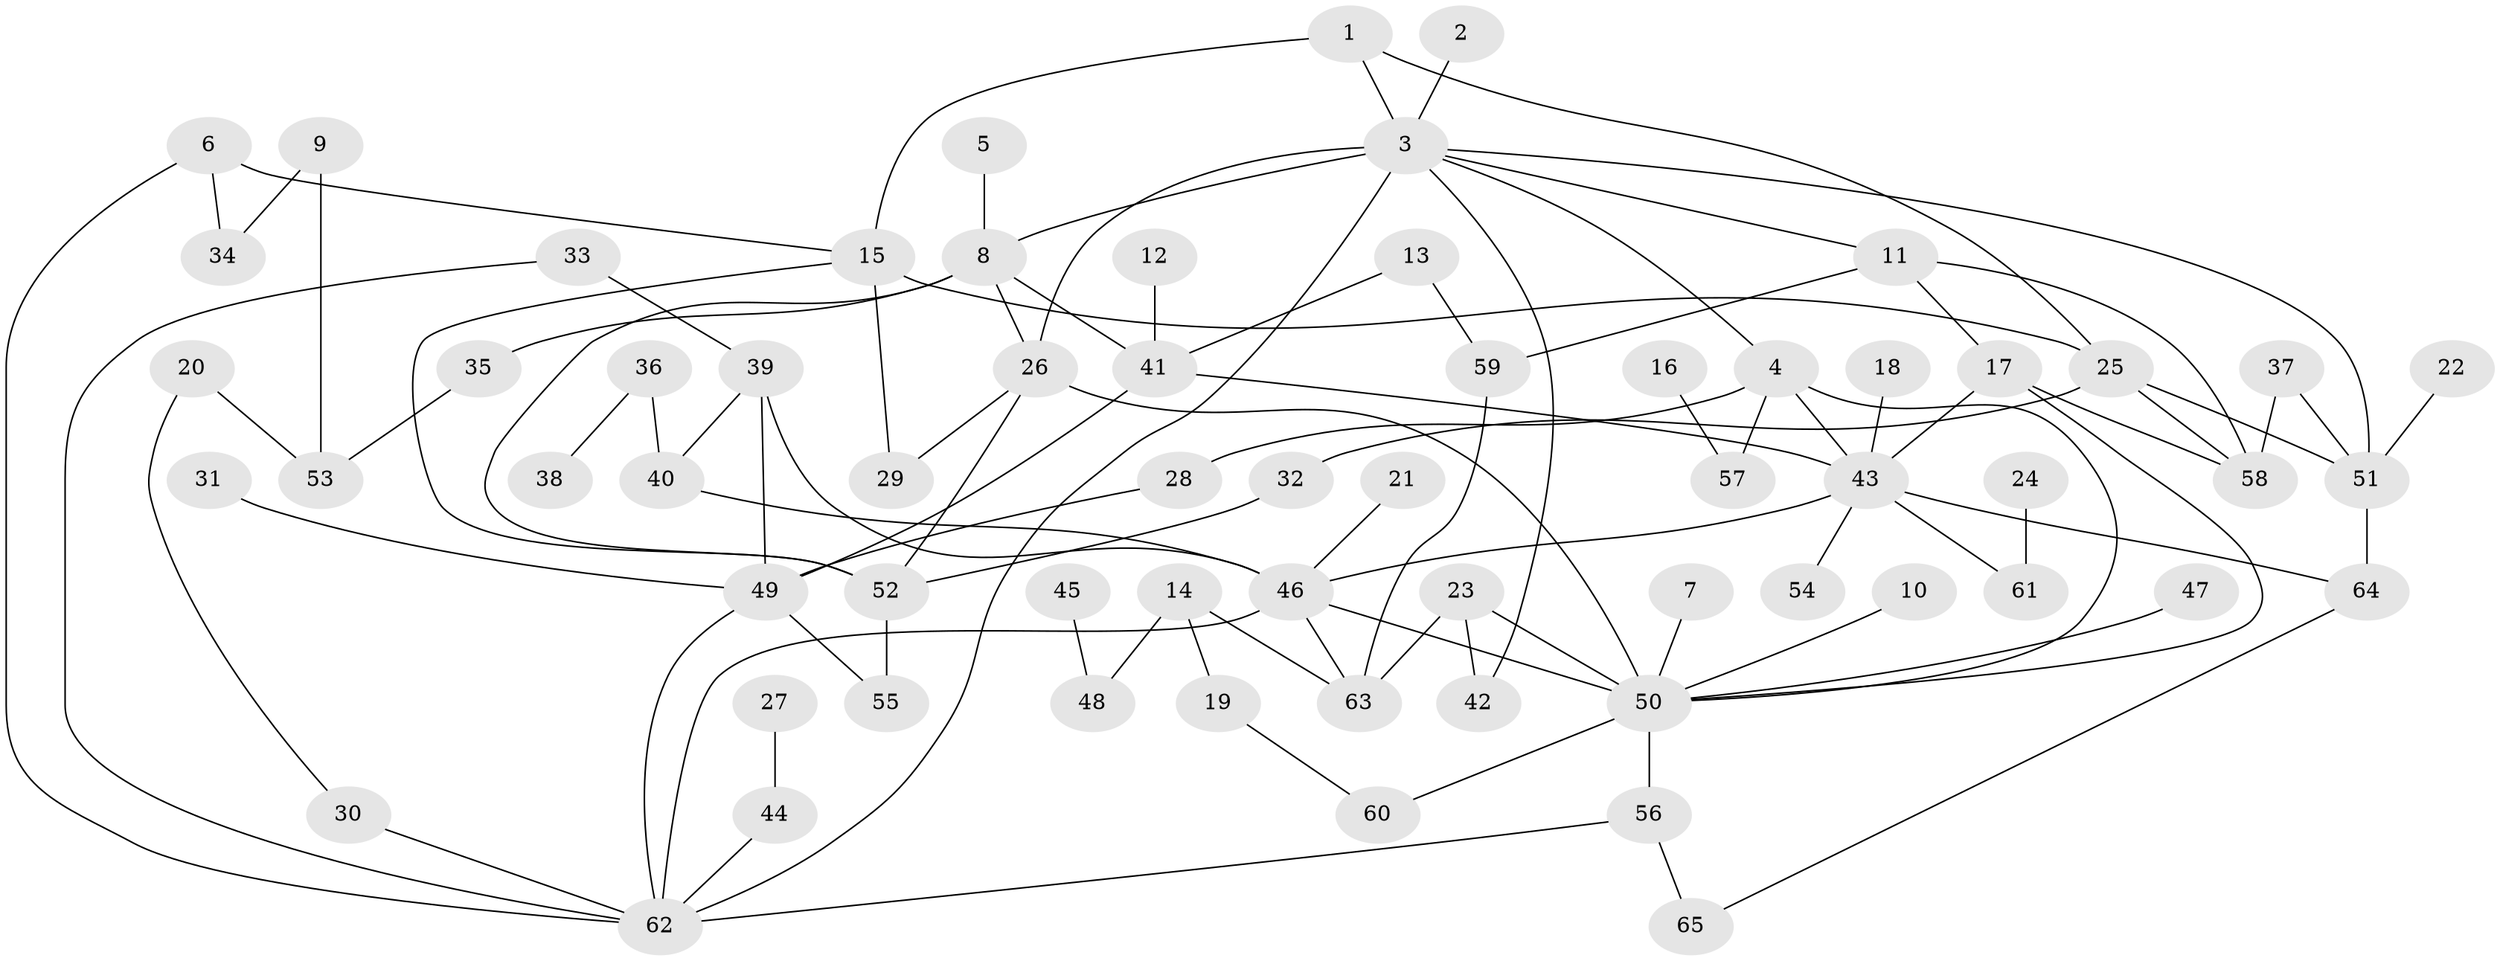 // original degree distribution, {4: 0.10852713178294573, 10: 0.007751937984496124, 3: 0.20155038759689922, 5: 0.05426356589147287, 1: 0.31007751937984496, 2: 0.2713178294573643, 9: 0.007751937984496124, 7: 0.015503875968992248, 6: 0.023255813953488372}
// Generated by graph-tools (version 1.1) at 2025/49/03/09/25 03:49:27]
// undirected, 65 vertices, 97 edges
graph export_dot {
graph [start="1"]
  node [color=gray90,style=filled];
  1;
  2;
  3;
  4;
  5;
  6;
  7;
  8;
  9;
  10;
  11;
  12;
  13;
  14;
  15;
  16;
  17;
  18;
  19;
  20;
  21;
  22;
  23;
  24;
  25;
  26;
  27;
  28;
  29;
  30;
  31;
  32;
  33;
  34;
  35;
  36;
  37;
  38;
  39;
  40;
  41;
  42;
  43;
  44;
  45;
  46;
  47;
  48;
  49;
  50;
  51;
  52;
  53;
  54;
  55;
  56;
  57;
  58;
  59;
  60;
  61;
  62;
  63;
  64;
  65;
  1 -- 3 [weight=1.0];
  1 -- 15 [weight=1.0];
  1 -- 25 [weight=1.0];
  2 -- 3 [weight=1.0];
  3 -- 4 [weight=1.0];
  3 -- 8 [weight=2.0];
  3 -- 11 [weight=1.0];
  3 -- 26 [weight=1.0];
  3 -- 42 [weight=1.0];
  3 -- 51 [weight=1.0];
  3 -- 62 [weight=1.0];
  4 -- 28 [weight=1.0];
  4 -- 43 [weight=1.0];
  4 -- 50 [weight=1.0];
  4 -- 57 [weight=1.0];
  5 -- 8 [weight=1.0];
  6 -- 15 [weight=1.0];
  6 -- 34 [weight=1.0];
  6 -- 62 [weight=1.0];
  7 -- 50 [weight=1.0];
  8 -- 26 [weight=1.0];
  8 -- 35 [weight=1.0];
  8 -- 41 [weight=1.0];
  8 -- 52 [weight=1.0];
  9 -- 34 [weight=1.0];
  9 -- 53 [weight=1.0];
  10 -- 50 [weight=1.0];
  11 -- 17 [weight=1.0];
  11 -- 58 [weight=1.0];
  11 -- 59 [weight=1.0];
  12 -- 41 [weight=1.0];
  13 -- 41 [weight=1.0];
  13 -- 59 [weight=1.0];
  14 -- 19 [weight=1.0];
  14 -- 48 [weight=1.0];
  14 -- 63 [weight=1.0];
  15 -- 25 [weight=1.0];
  15 -- 29 [weight=1.0];
  15 -- 52 [weight=1.0];
  16 -- 57 [weight=1.0];
  17 -- 43 [weight=1.0];
  17 -- 50 [weight=1.0];
  17 -- 58 [weight=1.0];
  18 -- 43 [weight=1.0];
  19 -- 60 [weight=1.0];
  20 -- 30 [weight=1.0];
  20 -- 53 [weight=1.0];
  21 -- 46 [weight=1.0];
  22 -- 51 [weight=1.0];
  23 -- 42 [weight=1.0];
  23 -- 50 [weight=2.0];
  23 -- 63 [weight=1.0];
  24 -- 61 [weight=1.0];
  25 -- 32 [weight=1.0];
  25 -- 51 [weight=1.0];
  25 -- 58 [weight=1.0];
  26 -- 29 [weight=1.0];
  26 -- 50 [weight=1.0];
  26 -- 52 [weight=1.0];
  27 -- 44 [weight=1.0];
  28 -- 49 [weight=1.0];
  30 -- 62 [weight=1.0];
  31 -- 49 [weight=1.0];
  32 -- 52 [weight=1.0];
  33 -- 39 [weight=1.0];
  33 -- 62 [weight=1.0];
  35 -- 53 [weight=1.0];
  36 -- 38 [weight=1.0];
  36 -- 40 [weight=1.0];
  37 -- 51 [weight=2.0];
  37 -- 58 [weight=1.0];
  39 -- 40 [weight=1.0];
  39 -- 46 [weight=1.0];
  39 -- 49 [weight=1.0];
  40 -- 46 [weight=1.0];
  41 -- 43 [weight=1.0];
  41 -- 49 [weight=1.0];
  43 -- 46 [weight=1.0];
  43 -- 54 [weight=1.0];
  43 -- 61 [weight=1.0];
  43 -- 64 [weight=1.0];
  44 -- 62 [weight=1.0];
  45 -- 48 [weight=1.0];
  46 -- 50 [weight=1.0];
  46 -- 62 [weight=1.0];
  46 -- 63 [weight=1.0];
  47 -- 50 [weight=1.0];
  49 -- 55 [weight=1.0];
  49 -- 62 [weight=1.0];
  50 -- 56 [weight=1.0];
  50 -- 60 [weight=1.0];
  51 -- 64 [weight=1.0];
  52 -- 55 [weight=1.0];
  56 -- 62 [weight=1.0];
  56 -- 65 [weight=1.0];
  59 -- 63 [weight=1.0];
  64 -- 65 [weight=1.0];
}
